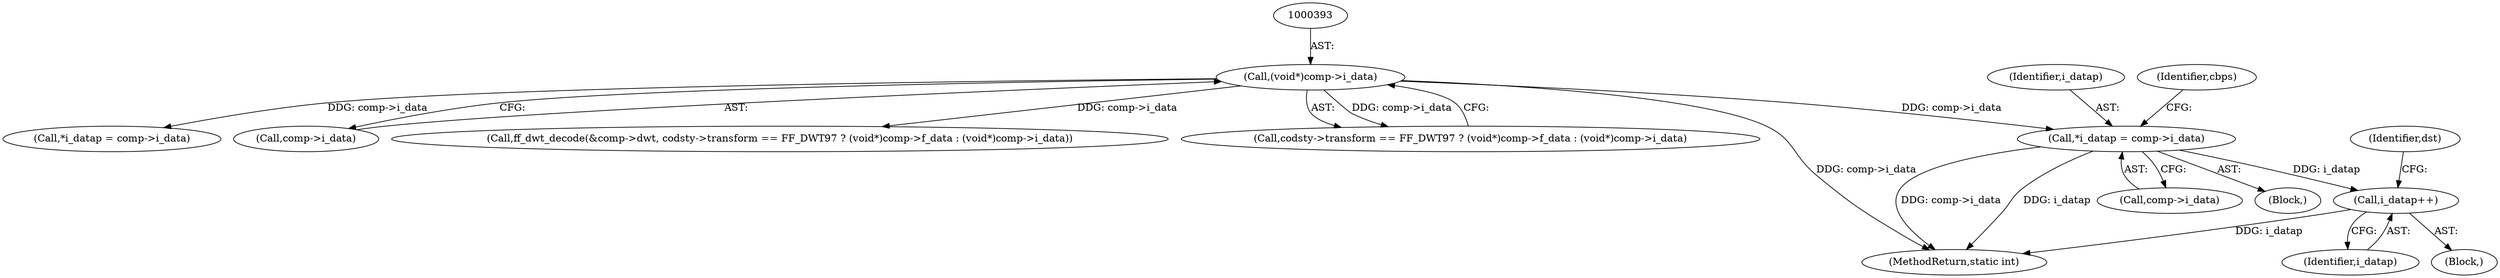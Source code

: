 digraph "0_FFmpeg_fe448cd28d674c3eff3072552eae366d0b659ce9@pointer" {
"1000820" [label="(Call,*i_datap = comp->i_data)"];
"1000392" [label="(Call,(void*)comp->i_data)"];
"1001098" [label="(Call,i_datap++)"];
"1000821" [label="(Identifier,i_datap)"];
"1001099" [label="(Identifier,i_datap)"];
"1000820" [label="(Call,*i_datap = comp->i_data)"];
"1000822" [label="(Call,comp->i_data)"];
"1001114" [label="(MethodReturn,static int)"];
"1000796" [label="(Block,)"];
"1000392" [label="(Call,(void*)comp->i_data)"];
"1000498" [label="(Call,*i_datap = comp->i_data)"];
"1001101" [label="(Identifier,dst)"];
"1000394" [label="(Call,comp->i_data)"];
"1001068" [label="(Block,)"];
"1001098" [label="(Call,i_datap++)"];
"1000376" [label="(Call,ff_dwt_decode(&comp->dwt, codsty->transform == FF_DWT97 ? (void*)comp->f_data : (void*)comp->i_data))"];
"1000381" [label="(Call,codsty->transform == FF_DWT97 ? (void*)comp->f_data : (void*)comp->i_data)"];
"1000828" [label="(Identifier,cbps)"];
"1000820" -> "1000796"  [label="AST: "];
"1000820" -> "1000822"  [label="CFG: "];
"1000821" -> "1000820"  [label="AST: "];
"1000822" -> "1000820"  [label="AST: "];
"1000828" -> "1000820"  [label="CFG: "];
"1000820" -> "1001114"  [label="DDG: comp->i_data"];
"1000820" -> "1001114"  [label="DDG: i_datap"];
"1000392" -> "1000820"  [label="DDG: comp->i_data"];
"1000820" -> "1001098"  [label="DDG: i_datap"];
"1000392" -> "1000381"  [label="AST: "];
"1000392" -> "1000394"  [label="CFG: "];
"1000393" -> "1000392"  [label="AST: "];
"1000394" -> "1000392"  [label="AST: "];
"1000381" -> "1000392"  [label="CFG: "];
"1000392" -> "1001114"  [label="DDG: comp->i_data"];
"1000392" -> "1000376"  [label="DDG: comp->i_data"];
"1000392" -> "1000381"  [label="DDG: comp->i_data"];
"1000392" -> "1000498"  [label="DDG: comp->i_data"];
"1001098" -> "1001068"  [label="AST: "];
"1001098" -> "1001099"  [label="CFG: "];
"1001099" -> "1001098"  [label="AST: "];
"1001101" -> "1001098"  [label="CFG: "];
"1001098" -> "1001114"  [label="DDG: i_datap"];
}
